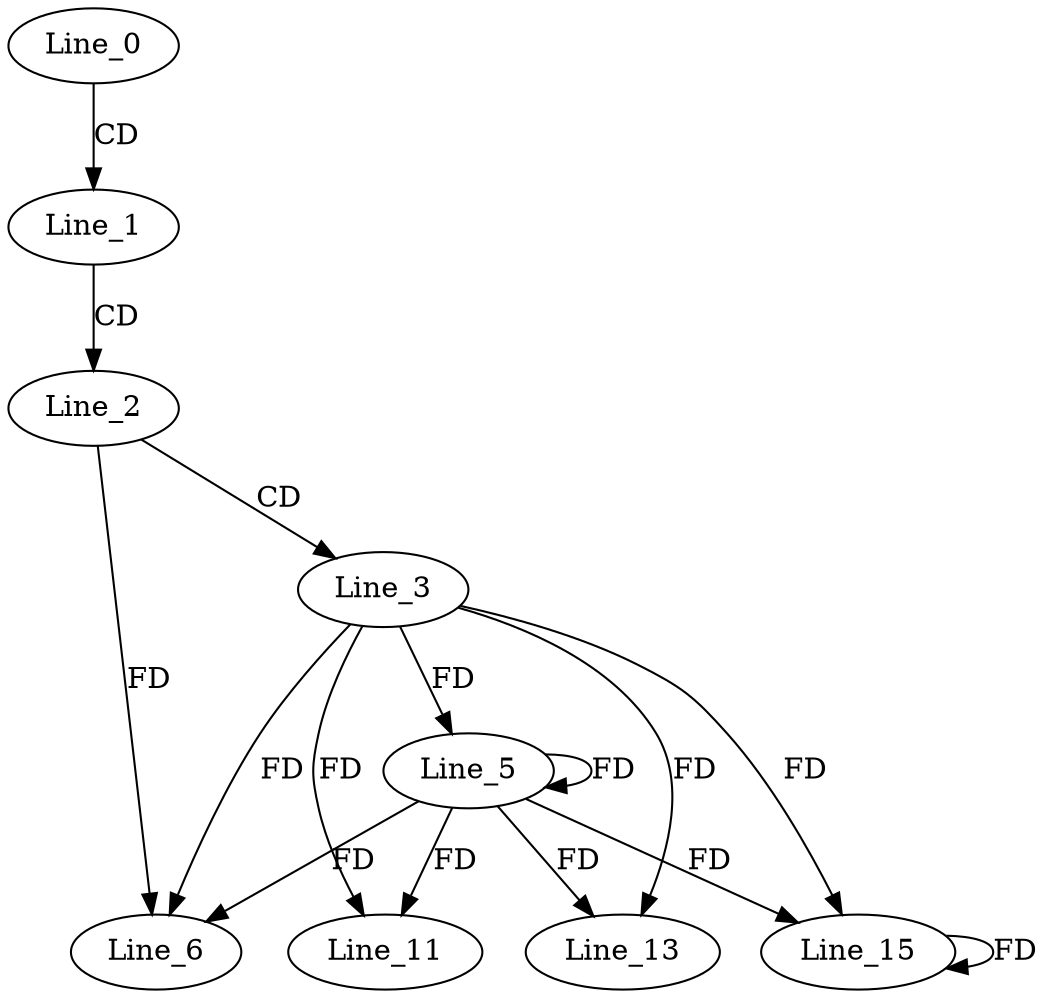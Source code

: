 digraph G {
  Line_0;
  Line_1;
  Line_2;
  Line_3;
  Line_5;
  Line_6;
  Line_11;
  Line_13;
  Line_15;
  Line_0 -> Line_1 [ label="CD" ];
  Line_1 -> Line_2 [ label="CD" ];
  Line_2 -> Line_3 [ label="CD" ];
  Line_3 -> Line_5 [ label="FD" ];
  Line_5 -> Line_5 [ label="FD" ];
  Line_2 -> Line_6 [ label="FD" ];
  Line_3 -> Line_6 [ label="FD" ];
  Line_5 -> Line_6 [ label="FD" ];
  Line_3 -> Line_11 [ label="FD" ];
  Line_5 -> Line_11 [ label="FD" ];
  Line_3 -> Line_13 [ label="FD" ];
  Line_5 -> Line_13 [ label="FD" ];
  Line_3 -> Line_15 [ label="FD" ];
  Line_5 -> Line_15 [ label="FD" ];
  Line_15 -> Line_15 [ label="FD" ];
}
